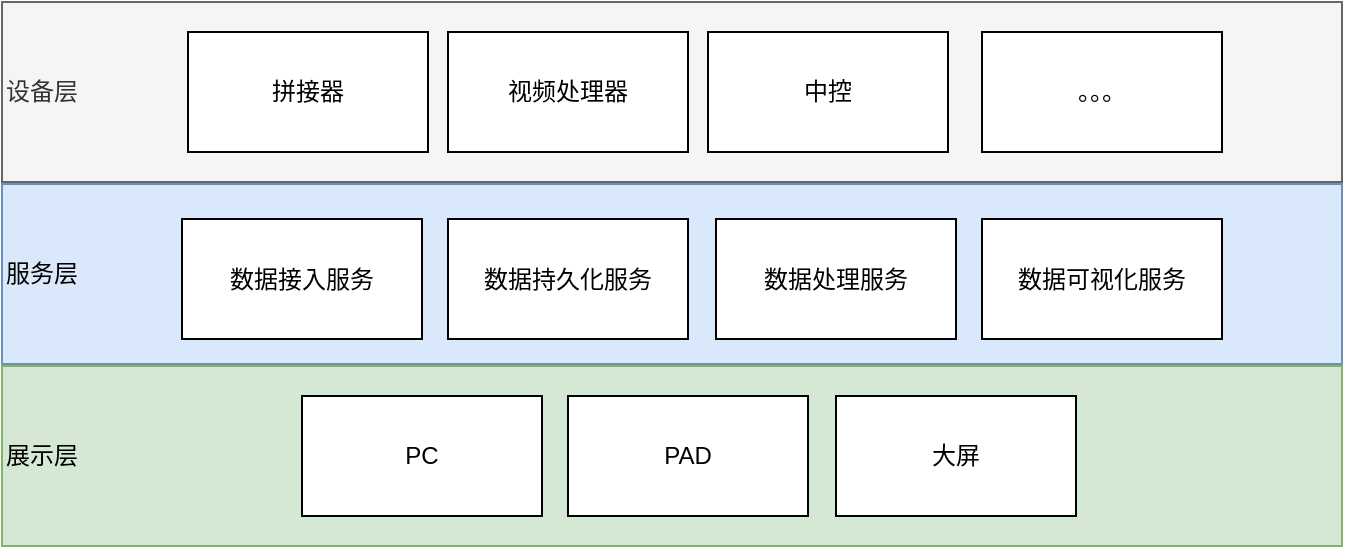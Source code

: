 <mxfile version="12.2.3" type="github" pages="1">
  <diagram id="21naTFwsw0hqOLg57jgD" name="Page-1">
    <mxGraphModel dx="1408" dy="780" grid="0" gridSize="10" guides="1" tooltips="1" connect="1" arrows="1" fold="1" page="1" pageScale="1" pageWidth="827" pageHeight="1169" background="none" math="0" shadow="0">
      <root>
        <mxCell id="0"/>
        <mxCell id="1" parent="0"/>
        <mxCell id="ydIkdjo95r79qbRzc_jN-11" value="设备层" style="rounded=0;whiteSpace=wrap;html=1;align=left;fillColor=#f5f5f5;strokeColor=#666666;fontColor=#333333;" vertex="1" parent="1">
          <mxGeometry x="50" y="69" width="670" height="90" as="geometry"/>
        </mxCell>
        <mxCell id="ydIkdjo95r79qbRzc_jN-12" value="服务层" style="rounded=0;whiteSpace=wrap;html=1;align=left;fillColor=#dae8fc;strokeColor=#6c8ebf;" vertex="1" parent="1">
          <mxGeometry x="50" y="160" width="670" height="90" as="geometry"/>
        </mxCell>
        <mxCell id="ydIkdjo95r79qbRzc_jN-13" value="展示层" style="rounded=0;whiteSpace=wrap;html=1;align=left;fillColor=#d5e8d4;strokeColor=#82b366;" vertex="1" parent="1">
          <mxGeometry x="50" y="251" width="670" height="90" as="geometry"/>
        </mxCell>
        <mxCell id="ydIkdjo95r79qbRzc_jN-2" value="数据接入服务" style="rounded=0;whiteSpace=wrap;html=1;" vertex="1" parent="1">
          <mxGeometry x="140" y="177.5" width="120" height="60" as="geometry"/>
        </mxCell>
        <mxCell id="ydIkdjo95r79qbRzc_jN-4" value="数据持久化服务" style="rounded=0;whiteSpace=wrap;html=1;" vertex="1" parent="1">
          <mxGeometry x="273" y="177.5" width="120" height="60" as="geometry"/>
        </mxCell>
        <mxCell id="ydIkdjo95r79qbRzc_jN-5" value="数据处理服务" style="rounded=0;whiteSpace=wrap;html=1;" vertex="1" parent="1">
          <mxGeometry x="407" y="177.5" width="120" height="60" as="geometry"/>
        </mxCell>
        <mxCell id="ydIkdjo95r79qbRzc_jN-7" value="数据可视化服务" style="rounded=0;whiteSpace=wrap;html=1;" vertex="1" parent="1">
          <mxGeometry x="540" y="177.5" width="120" height="60" as="geometry"/>
        </mxCell>
        <mxCell id="ydIkdjo95r79qbRzc_jN-14" value="PC" style="rounded=0;whiteSpace=wrap;html=1;align=center;" vertex="1" parent="1">
          <mxGeometry x="200" y="266" width="120" height="60" as="geometry"/>
        </mxCell>
        <mxCell id="ydIkdjo95r79qbRzc_jN-15" value="PAD" style="rounded=0;whiteSpace=wrap;html=1;align=center;" vertex="1" parent="1">
          <mxGeometry x="333" y="266" width="120" height="60" as="geometry"/>
        </mxCell>
        <mxCell id="ydIkdjo95r79qbRzc_jN-16" value="拼接器" style="rounded=0;whiteSpace=wrap;html=1;" vertex="1" parent="1">
          <mxGeometry x="143" y="84" width="120" height="60" as="geometry"/>
        </mxCell>
        <mxCell id="ydIkdjo95r79qbRzc_jN-17" value="视频处理器" style="rounded=0;whiteSpace=wrap;html=1;" vertex="1" parent="1">
          <mxGeometry x="273" y="84" width="120" height="60" as="geometry"/>
        </mxCell>
        <mxCell id="ydIkdjo95r79qbRzc_jN-18" value="中控" style="rounded=0;whiteSpace=wrap;html=1;" vertex="1" parent="1">
          <mxGeometry x="403" y="84" width="120" height="60" as="geometry"/>
        </mxCell>
        <mxCell id="ydIkdjo95r79qbRzc_jN-19" value="大屏" style="rounded=0;whiteSpace=wrap;html=1;align=center;" vertex="1" parent="1">
          <mxGeometry x="467" y="266" width="120" height="60" as="geometry"/>
        </mxCell>
        <mxCell id="ydIkdjo95r79qbRzc_jN-20" value="。。。" style="rounded=0;whiteSpace=wrap;html=1;" vertex="1" parent="1">
          <mxGeometry x="540" y="84" width="120" height="60" as="geometry"/>
        </mxCell>
      </root>
    </mxGraphModel>
  </diagram>
</mxfile>
